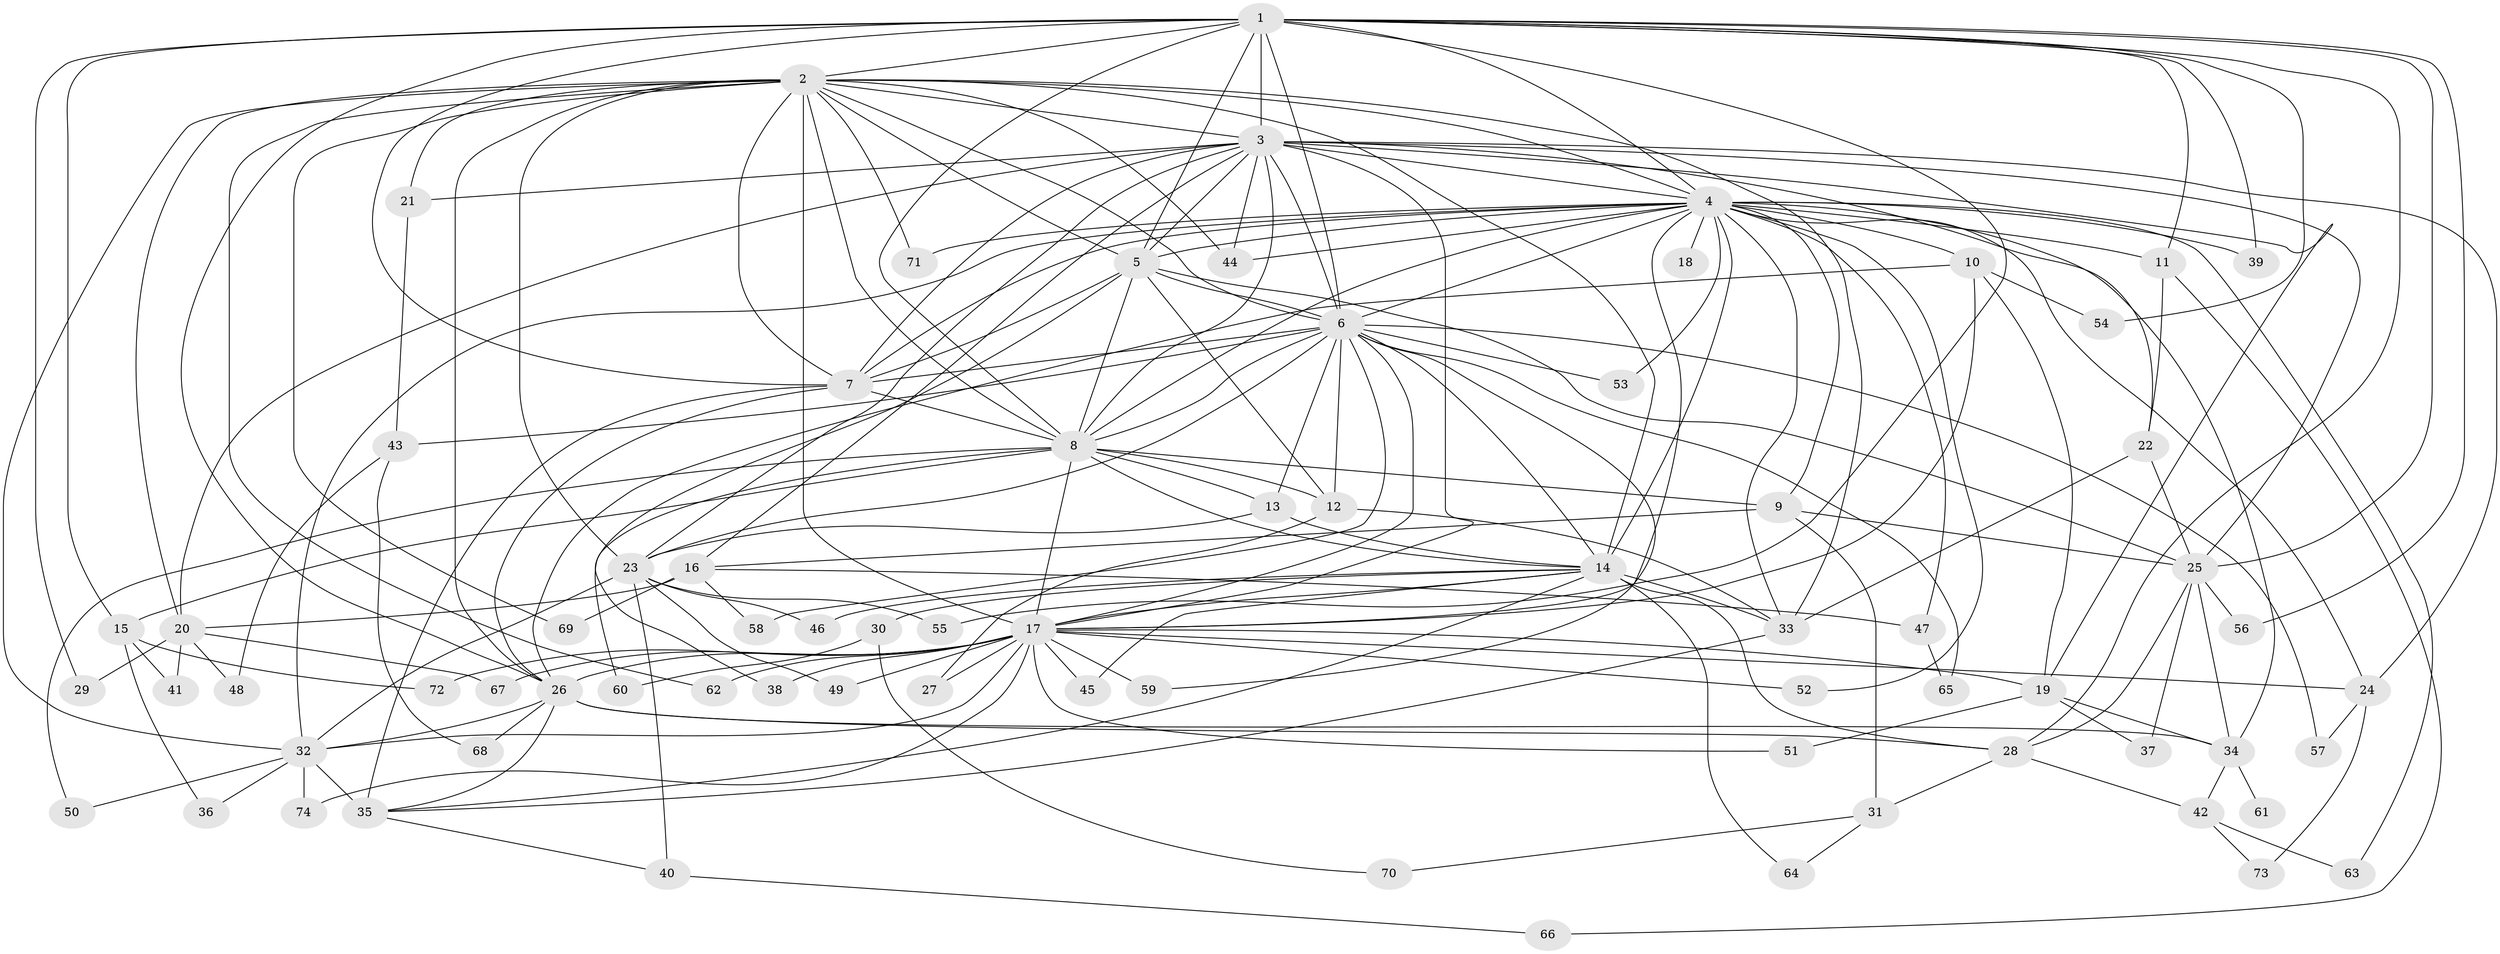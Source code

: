 // original degree distribution, {22: 0.006756756756756757, 43: 0.006756756756756757, 21: 0.013513513513513514, 32: 0.006756756756756757, 14: 0.006756756756756757, 19: 0.006756756756756757, 23: 0.006756756756756757, 15: 0.006756756756756757, 24: 0.006756756756756757, 6: 0.04054054054054054, 4: 0.12837837837837837, 5: 0.060810810810810814, 7: 0.02702702702702703, 2: 0.5608108108108109, 3: 0.10810810810810811, 9: 0.006756756756756757}
// Generated by graph-tools (version 1.1) at 2025/49/03/04/25 22:49:35]
// undirected, 74 vertices, 190 edges
graph export_dot {
  node [color=gray90,style=filled];
  1;
  2;
  3;
  4;
  5;
  6;
  7;
  8;
  9;
  10;
  11;
  12;
  13;
  14;
  15;
  16;
  17;
  18;
  19;
  20;
  21;
  22;
  23;
  24;
  25;
  26;
  27;
  28;
  29;
  30;
  31;
  32;
  33;
  34;
  35;
  36;
  37;
  38;
  39;
  40;
  41;
  42;
  43;
  44;
  45;
  46;
  47;
  48;
  49;
  50;
  51;
  52;
  53;
  54;
  55;
  56;
  57;
  58;
  59;
  60;
  61;
  62;
  63;
  64;
  65;
  66;
  67;
  68;
  69;
  70;
  71;
  72;
  73;
  74;
  1 -- 2 [weight=3.0];
  1 -- 3 [weight=1.0];
  1 -- 4 [weight=2.0];
  1 -- 5 [weight=2.0];
  1 -- 6 [weight=1.0];
  1 -- 7 [weight=1.0];
  1 -- 8 [weight=1.0];
  1 -- 11 [weight=1.0];
  1 -- 15 [weight=1.0];
  1 -- 25 [weight=1.0];
  1 -- 26 [weight=1.0];
  1 -- 28 [weight=1.0];
  1 -- 29 [weight=1.0];
  1 -- 39 [weight=1.0];
  1 -- 54 [weight=1.0];
  1 -- 55 [weight=1.0];
  1 -- 56 [weight=1.0];
  2 -- 3 [weight=3.0];
  2 -- 4 [weight=4.0];
  2 -- 5 [weight=2.0];
  2 -- 6 [weight=2.0];
  2 -- 7 [weight=3.0];
  2 -- 8 [weight=3.0];
  2 -- 14 [weight=1.0];
  2 -- 17 [weight=23.0];
  2 -- 20 [weight=2.0];
  2 -- 21 [weight=1.0];
  2 -- 23 [weight=1.0];
  2 -- 26 [weight=3.0];
  2 -- 32 [weight=1.0];
  2 -- 33 [weight=1.0];
  2 -- 44 [weight=1.0];
  2 -- 62 [weight=1.0];
  2 -- 69 [weight=1.0];
  2 -- 71 [weight=1.0];
  3 -- 4 [weight=2.0];
  3 -- 5 [weight=1.0];
  3 -- 6 [weight=1.0];
  3 -- 7 [weight=1.0];
  3 -- 8 [weight=1.0];
  3 -- 16 [weight=1.0];
  3 -- 17 [weight=2.0];
  3 -- 19 [weight=1.0];
  3 -- 20 [weight=1.0];
  3 -- 21 [weight=1.0];
  3 -- 22 [weight=1.0];
  3 -- 23 [weight=1.0];
  3 -- 24 [weight=1.0];
  3 -- 25 [weight=1.0];
  3 -- 44 [weight=1.0];
  4 -- 5 [weight=2.0];
  4 -- 6 [weight=3.0];
  4 -- 7 [weight=2.0];
  4 -- 8 [weight=2.0];
  4 -- 9 [weight=2.0];
  4 -- 10 [weight=3.0];
  4 -- 11 [weight=1.0];
  4 -- 14 [weight=9.0];
  4 -- 17 [weight=3.0];
  4 -- 18 [weight=1.0];
  4 -- 24 [weight=1.0];
  4 -- 32 [weight=1.0];
  4 -- 33 [weight=2.0];
  4 -- 34 [weight=2.0];
  4 -- 39 [weight=1.0];
  4 -- 44 [weight=2.0];
  4 -- 47 [weight=1.0];
  4 -- 52 [weight=1.0];
  4 -- 53 [weight=1.0];
  4 -- 63 [weight=1.0];
  4 -- 71 [weight=1.0];
  5 -- 6 [weight=1.0];
  5 -- 7 [weight=1.0];
  5 -- 8 [weight=3.0];
  5 -- 12 [weight=1.0];
  5 -- 25 [weight=1.0];
  5 -- 38 [weight=1.0];
  6 -- 7 [weight=1.0];
  6 -- 8 [weight=1.0];
  6 -- 12 [weight=1.0];
  6 -- 13 [weight=1.0];
  6 -- 14 [weight=1.0];
  6 -- 17 [weight=1.0];
  6 -- 23 [weight=3.0];
  6 -- 43 [weight=1.0];
  6 -- 53 [weight=1.0];
  6 -- 57 [weight=1.0];
  6 -- 58 [weight=1.0];
  6 -- 59 [weight=1.0];
  6 -- 65 [weight=1.0];
  7 -- 8 [weight=1.0];
  7 -- 26 [weight=1.0];
  7 -- 35 [weight=4.0];
  8 -- 9 [weight=1.0];
  8 -- 12 [weight=1.0];
  8 -- 13 [weight=1.0];
  8 -- 14 [weight=1.0];
  8 -- 15 [weight=1.0];
  8 -- 17 [weight=3.0];
  8 -- 50 [weight=1.0];
  8 -- 60 [weight=1.0];
  9 -- 16 [weight=1.0];
  9 -- 25 [weight=1.0];
  9 -- 31 [weight=2.0];
  10 -- 17 [weight=2.0];
  10 -- 19 [weight=1.0];
  10 -- 26 [weight=1.0];
  10 -- 54 [weight=1.0];
  11 -- 22 [weight=1.0];
  11 -- 66 [weight=1.0];
  12 -- 27 [weight=1.0];
  12 -- 33 [weight=1.0];
  13 -- 14 [weight=1.0];
  13 -- 23 [weight=1.0];
  14 -- 17 [weight=2.0];
  14 -- 28 [weight=1.0];
  14 -- 30 [weight=2.0];
  14 -- 33 [weight=1.0];
  14 -- 35 [weight=1.0];
  14 -- 45 [weight=1.0];
  14 -- 46 [weight=1.0];
  14 -- 64 [weight=1.0];
  15 -- 36 [weight=1.0];
  15 -- 41 [weight=1.0];
  15 -- 72 [weight=1.0];
  16 -- 20 [weight=1.0];
  16 -- 47 [weight=1.0];
  16 -- 58 [weight=1.0];
  16 -- 69 [weight=1.0];
  17 -- 19 [weight=1.0];
  17 -- 24 [weight=1.0];
  17 -- 26 [weight=1.0];
  17 -- 27 [weight=1.0];
  17 -- 32 [weight=1.0];
  17 -- 38 [weight=1.0];
  17 -- 45 [weight=1.0];
  17 -- 49 [weight=1.0];
  17 -- 51 [weight=1.0];
  17 -- 52 [weight=1.0];
  17 -- 59 [weight=1.0];
  17 -- 62 [weight=1.0];
  17 -- 67 [weight=1.0];
  17 -- 72 [weight=1.0];
  17 -- 74 [weight=1.0];
  19 -- 34 [weight=1.0];
  19 -- 37 [weight=1.0];
  19 -- 51 [weight=1.0];
  20 -- 29 [weight=1.0];
  20 -- 41 [weight=1.0];
  20 -- 48 [weight=1.0];
  20 -- 67 [weight=1.0];
  21 -- 43 [weight=1.0];
  22 -- 25 [weight=1.0];
  22 -- 33 [weight=1.0];
  23 -- 32 [weight=1.0];
  23 -- 40 [weight=1.0];
  23 -- 46 [weight=1.0];
  23 -- 49 [weight=1.0];
  23 -- 55 [weight=1.0];
  24 -- 57 [weight=1.0];
  24 -- 73 [weight=1.0];
  25 -- 28 [weight=1.0];
  25 -- 34 [weight=1.0];
  25 -- 37 [weight=1.0];
  25 -- 56 [weight=1.0];
  26 -- 28 [weight=1.0];
  26 -- 32 [weight=1.0];
  26 -- 34 [weight=1.0];
  26 -- 35 [weight=1.0];
  26 -- 68 [weight=1.0];
  28 -- 31 [weight=1.0];
  28 -- 42 [weight=1.0];
  30 -- 60 [weight=1.0];
  30 -- 70 [weight=1.0];
  31 -- 64 [weight=1.0];
  31 -- 70 [weight=1.0];
  32 -- 35 [weight=1.0];
  32 -- 36 [weight=1.0];
  32 -- 50 [weight=1.0];
  32 -- 74 [weight=1.0];
  33 -- 35 [weight=1.0];
  34 -- 42 [weight=1.0];
  34 -- 61 [weight=2.0];
  35 -- 40 [weight=1.0];
  40 -- 66 [weight=1.0];
  42 -- 63 [weight=1.0];
  42 -- 73 [weight=1.0];
  43 -- 48 [weight=1.0];
  43 -- 68 [weight=1.0];
  47 -- 65 [weight=1.0];
}
